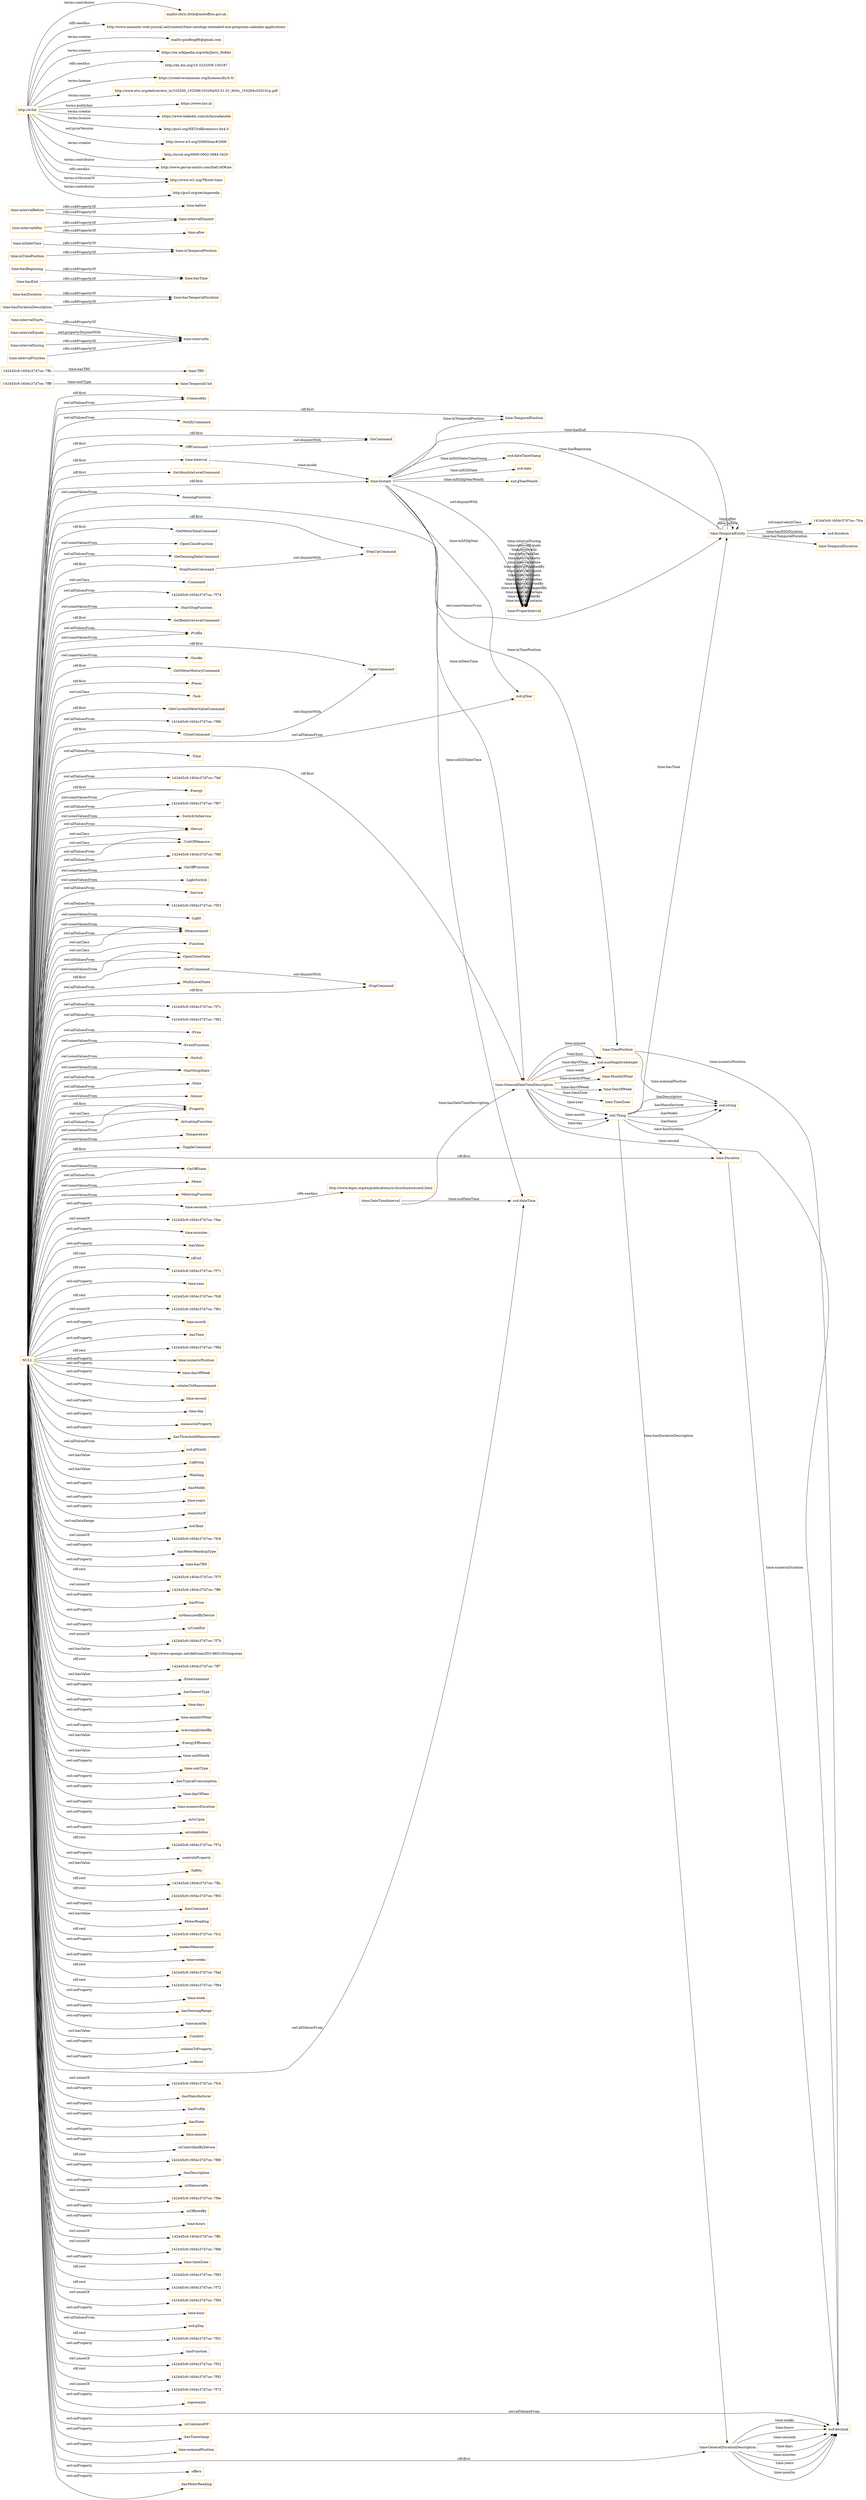 digraph ar2dtool_diagram { 
rankdir=LR;
size="1501"
node [shape = rectangle, color="orange"]; ":Commodity" "time:Duration" ":NotifyCommand" ":OffCommand" ":CloseCommand" "time:TemporalDuration" ":OnCommand" ":SetAbsoluteLevelCommand" "time:Instant" ":SensingFunction" "time:MonthOfYear" "time:GeneralDurationDescription" "time:DayOfWeek" ":StepDownCommand" "time:ProperInterval" "time:TimePosition" ":GetMeterDataCommand" ":OpenCloseFunction" "142445c9:1604c37d7ce:-7fca" ":GetSensingDataCommand" "time:TemporalPosition" ":Command" "142445c9:1604c37d7ce:-7f74" ":StartStopFunction" ":SetRelativeLevelCommand" ":Profile" ":StopCommand" ":Smoke" ":GetMeterHistoryCommand" ":Power" ":Task" ":GetCurrentMeterValueCommand" "142445c9:1604c37d7ce:-7f96" "time:GeneralDateTimeDescription" ":StepUpCommand" ":Time" ":StartCommand" "142445c9:1604c37d7ce:-7faf" ":Energy" "142445c9:1604c37d7ce:-7f67" "142445c9:1604c37d7ce:-7ff9" ":SwitchOnService" ":Device" ":UnitOfMeasure" "time:TRS" "time:TemporalUnit" "142445c9:1604c37d7ce:-7f6f" ":OnOffFunction" ":LightSwitch" ":Service" "142445c9:1604c37d7ce:-7f53" ":Light" ":Measurement" "time:DateTimeInterval" ":Function" ":OpenCloseState" "time:Interval" ":MultiLevelState" "time:TemporalEntity" "142445c9:1604c37d7ce:-7f7c" "142445c9:1604c37d7ce:-7f82" ":Price" ":EventFunction" ":Switch" ":StartStopState" ":State" "time:TimeZone" "xsd:dateTimeStamp" ":Sensor" ":Property" ":ActuatingFunction" ":Temperature" ":ToggleCommand" ":OpenCommand" ":OnOffState" ":Meter" ":MeteringFunction" "142445c9:1604c37d7ce:-7ffc" ; /*classes style*/
	"time:Instant" -> "time:ProperInterval" [ label = "owl:disjointWith" ];
	"time:intervalStarts" -> "time:intervalIn" [ label = "rdfs:subPropertyOf" ];
	":StartCommand" -> ":StopCommand" [ label = "owl:disjointWith" ];
	":OffCommand" -> ":OnCommand" [ label = "owl:disjointWith" ];
	"time:hasDuration" -> "time:hasTemporalDuration" [ label = "rdfs:subPropertyOf" ];
	"time:hasBeginning" -> "time:hasTime" [ label = "rdfs:subPropertyOf" ];
	"time:intervalEquals" -> "time:intervalIn" [ label = "owl:propertyDisjointWith" ];
	"time:seconds" -> "http://www.bipm.org/en/publications/si-brochure/second.html" [ label = "rdfs:seeAlso" ];
	"time:intervalDuring" -> "time:intervalIn" [ label = "rdfs:subPropertyOf" ];
	":CloseCommand" -> ":OpenCommand" [ label = "owl:disjointWith" ];
	"time:inDateTime" -> "time:inTemporalPosition" [ label = "rdfs:subPropertyOf" ];
	"time:intervalFinishes" -> "time:intervalIn" [ label = "rdfs:subPropertyOf" ];
	"NULL" -> ":State" [ label = "owl:allValuesFrom" ];
	"NULL" -> "142445c9:1604c37d7ce:-7fae" [ label = "owl:unionOf" ];
	"NULL" -> "time:minutes" [ label = "owl:onProperty" ];
	"NULL" -> ":MultiLevelState" [ label = "owl:allValuesFrom" ];
	"NULL" -> ":GetCurrentMeterValueCommand" [ label = "rdf:first" ];
	"NULL" -> ":OpenCloseState" [ label = "owl:allValuesFrom" ];
	"NULL" -> ":Switch" [ label = "owl:someValuesFrom" ];
	"NULL" -> ":hasValue" [ label = "owl:onProperty" ];
	"NULL" -> "rdf:nil" [ label = "rdf:rest" ];
	"NULL" -> "142445c9:1604c37d7ce:-7f71" [ label = "rdf:rest" ];
	"NULL" -> "time:year" [ label = "owl:onProperty" ];
	"NULL" -> "time:GeneralDateTimeDescription" [ label = "rdf:first" ];
	"NULL" -> "142445c9:1604c37d7ce:-7f53" [ label = "owl:allValuesFrom" ];
	"NULL" -> "142445c9:1604c37d7ce:-7fc8" [ label = "rdf:rest" ];
	"NULL" -> "142445c9:1604c37d7ce:-7f81" [ label = "owl:unionOf" ];
	"NULL" -> "time:month" [ label = "owl:onProperty" ];
	"NULL" -> ":hasTime" [ label = "owl:onProperty" ];
	"NULL" -> "142445c9:1604c37d7ce:-7f6d" [ label = "rdf:rest" ];
	"NULL" -> "time:numericPosition" [ label = "owl:onProperty" ];
	"NULL" -> "time:dayOfWeek" [ label = "owl:onProperty" ];
	"NULL" -> ":relatesToMeasurement" [ label = "owl:onProperty" ];
	"NULL" -> "time:second" [ label = "owl:onProperty" ];
	"NULL" -> "time:day" [ label = "owl:onProperty" ];
	"NULL" -> "142445c9:1604c37d7ce:-7f67" [ label = "owl:allValuesFrom" ];
	"NULL" -> ":measuresProperty" [ label = "owl:onProperty" ];
	"NULL" -> ":Commodity" [ label = "rdf:first" ];
	"NULL" -> ":hasThresholdMeasurement" [ label = "owl:onProperty" ];
	"NULL" -> ":OnOffFunction" [ label = "owl:someValuesFrom" ];
	"NULL" -> "xsd:gMonth" [ label = "owl:allValuesFrom" ];
	"NULL" -> ":Lighting" [ label = "owl:hasValue" ];
	"NULL" -> ":Washing" [ label = "owl:hasValue" ];
	"NULL" -> ":StartCommand" [ label = "rdf:first" ];
	"NULL" -> ":hasModel" [ label = "owl:onProperty" ];
	"NULL" -> "time:years" [ label = "owl:onProperty" ];
	"NULL" -> ":consistsOf" [ label = "owl:onProperty" ];
	"NULL" -> "xsd:float" [ label = "owl:onDataRange" ];
	"NULL" -> "142445c9:1604c37d7ce:-7fc9" [ label = "owl:unionOf" ];
	"NULL" -> ":Device" [ label = "owl:allValuesFrom" ];
	"NULL" -> ":SetAbsoluteLevelCommand" [ label = "rdf:first" ];
	"NULL" -> ":hasMeterReadingType" [ label = "owl:onProperty" ];
	"NULL" -> ":GetMeterHistoryCommand" [ label = "rdf:first" ];
	"NULL" -> "time:hasTRS" [ label = "owl:onProperty" ];
	"NULL" -> "142445c9:1604c37d7ce:-7f7f" [ label = "rdf:rest" ];
	"NULL" -> "142445c9:1604c37d7ce:-7ff8" [ label = "owl:unionOf" ];
	"NULL" -> ":Property" [ label = "rdf:first" ];
	"NULL" -> ":hasPrice" [ label = "owl:onProperty" ];
	"NULL" -> ":isMeasuredByDevice" [ label = "owl:onProperty" ];
	"NULL" -> ":isUsedFor" [ label = "owl:onProperty" ];
	"NULL" -> ":UnitOfMeasure" [ label = "owl:onClass" ];
	"NULL" -> ":GetSensingDataCommand" [ label = "owl:allValuesFrom" ];
	"NULL" -> "142445c9:1604c37d7ce:-7f7b" [ label = "owl:unionOf" ];
	"NULL" -> "http://www.opengis.net/def/uom/ISO-8601/0/Gregorian" [ label = "owl:hasValue" ];
	"NULL" -> "142445c9:1604c37d7ce:-7ff7" [ label = "rdf:rest" ];
	"NULL" -> ":Entertainment" [ label = "owl:hasValue" ];
	"NULL" -> ":Function" [ label = "owl:onClass" ];
	"NULL" -> ":Device" [ label = "owl:onClass" ];
	"NULL" -> ":hasSensorType" [ label = "owl:onProperty" ];
	"NULL" -> ":Task" [ label = "owl:onClass" ];
	"NULL" -> "time:days" [ label = "owl:onProperty" ];
	"NULL" -> "time:monthOfYear" [ label = "owl:onProperty" ];
	"NULL" -> ":SetRelativeLevelCommand" [ label = "rdf:first" ];
	"NULL" -> ":isAccomplishedBy" [ label = "owl:onProperty" ];
	"NULL" -> ":EnergyEfficiency" [ label = "owl:hasValue" ];
	"NULL" -> "time:unitMonth" [ label = "owl:hasValue" ];
	"NULL" -> ":SwitchOnService" [ label = "owl:someValuesFrom" ];
	"NULL" -> "time:unitType" [ label = "owl:onProperty" ];
	"NULL" -> ":hasTypicalConsumption" [ label = "owl:onProperty" ];
	"NULL" -> ":Service" [ label = "owl:allValuesFrom" ];
	"NULL" -> ":StartStopState" [ label = "owl:someValuesFrom" ];
	"NULL" -> "time:dayOfYear" [ label = "owl:onProperty" ];
	"NULL" -> "time:numericDuration" [ label = "owl:onProperty" ];
	"NULL" -> ":actsUpon" [ label = "owl:onProperty" ];
	"NULL" -> ":Measurement" [ label = "owl:allValuesFrom" ];
	"NULL" -> ":Command" [ label = "owl:onClass" ];
	"NULL" -> ":ActuatingFunction" [ label = "owl:someValuesFrom" ];
	"NULL" -> ":accomplishes" [ label = "owl:onProperty" ];
	"NULL" -> ":CloseCommand" [ label = "rdf:first" ];
	"NULL" -> "142445c9:1604c37d7ce:-7f7a" [ label = "rdf:rest" ];
	"NULL" -> ":controlsProperty" [ label = "owl:onProperty" ];
	"NULL" -> ":Safety" [ label = "owl:hasValue" ];
	"NULL" -> ":Meter" [ label = "owl:someValuesFrom" ];
	"NULL" -> "142445c9:1604c37d7ce:-7ffa" [ label = "rdf:rest" ];
	"NULL" -> "142445c9:1604c37d7ce:-7f65" [ label = "rdf:rest" ];
	"NULL" -> ":hasCommand" [ label = "owl:onProperty" ];
	"NULL" -> ":StepDownCommand" [ label = "rdf:first" ];
	"NULL" -> "142445c9:1604c37d7ce:-7f7c" [ label = "owl:allValuesFrom" ];
	"NULL" -> ":MeterReading" [ label = "owl:hasValue" ];
	"NULL" -> "142445c9:1604c37d7ce:-7fc2" [ label = "rdf:rest" ];
	"NULL" -> ":makesMeasurement" [ label = "owl:onProperty" ];
	"NULL" -> ":NotifyCommand" [ label = "owl:allValuesFrom" ];
	"NULL" -> "time:TemporalEntity" [ label = "owl:someValuesFrom" ];
	"NULL" -> ":Commodity" [ label = "owl:allValuesFrom" ];
	"NULL" -> ":ToggleCommand" [ label = "rdf:first" ];
	"NULL" -> ":StopCommand" [ label = "rdf:first" ];
	"NULL" -> "time:weeks" [ label = "owl:onProperty" ];
	"NULL" -> "142445c9:1604c37d7ce:-7fad" [ label = "rdf:rest" ];
	"NULL" -> ":LightSwitch" [ label = "owl:someValuesFrom" ];
	"NULL" -> ":OpenCommand" [ label = "rdf:first" ];
	"NULL" -> ":StepUpCommand" [ label = "rdf:first" ];
	"NULL" -> ":OffCommand" [ label = "rdf:first" ];
	"NULL" -> "time:GeneralDurationDescription" [ label = "rdf:first" ];
	"NULL" -> ":Profile" [ label = "owl:someValuesFrom" ];
	"NULL" -> "142445c9:1604c37d7ce:-7f94" [ label = "rdf:rest" ];
	"NULL" -> "time:Duration" [ label = "rdf:first" ];
	"NULL" -> "time:week" [ label = "owl:onProperty" ];
	"NULL" -> ":hasSensingRange" [ label = "owl:onProperty" ];
	"NULL" -> ":Measurement" [ label = "owl:onClass" ];
	"NULL" -> "time:months" [ label = "owl:onProperty" ];
	"NULL" -> ":Property" [ label = "owl:onClass" ];
	"NULL" -> "time:Interval" [ label = "rdf:first" ];
	"NULL" -> ":Comfort" [ label = "owl:hasValue" ];
	"NULL" -> ":relatesToProperty" [ label = "owl:onProperty" ];
	"NULL" -> "142445c9:1604c37d7ce:-7f74" [ label = "owl:allValuesFrom" ];
	"NULL" -> ":Property" [ label = "owl:allValuesFrom" ];
	"NULL" -> ":Light" [ label = "owl:someValuesFrom" ];
	"NULL" -> "142445c9:1604c37d7ce:-7f6f" [ label = "owl:allValuesFrom" ];
	"NULL" -> "time:seconds" [ label = "owl:onProperty" ];
	"NULL" -> ":Sensor" [ label = "owl:someValuesFrom" ];
	"NULL" -> ":isAbout" [ label = "owl:onProperty" ];
	"NULL" -> "xsd:dateTime" [ label = "owl:allValuesFrom" ];
	"NULL" -> "142445c9:1604c37d7ce:-7fc4" [ label = "owl:unionOf" ];
	"NULL" -> ":hasManufacturer" [ label = "owl:onProperty" ];
	"NULL" -> ":StartStopState" [ label = "owl:allValuesFrom" ];
	"NULL" -> ":hasProfile" [ label = "owl:onProperty" ];
	"NULL" -> ":hasState" [ label = "owl:onProperty" ];
	"NULL" -> ":Temperature" [ label = "owl:someValuesFrom" ];
	"NULL" -> "time:minute" [ label = "owl:onProperty" ];
	"NULL" -> ":isControlledByDevice" [ label = "owl:onProperty" ];
	"NULL" -> "142445c9:1604c37d7ce:-7f80" [ label = "rdf:rest" ];
	"NULL" -> ":hasDescription" [ label = "owl:onProperty" ];
	"NULL" -> ":isMeasuredIn" [ label = "owl:onProperty" ];
	"NULL" -> "142445c9:1604c37d7ce:-7f6e" [ label = "owl:unionOf" ];
	"NULL" -> "time:TemporalPosition" [ label = "rdf:first" ];
	"NULL" -> ":Energy" [ label = "rdf:first" ];
	"NULL" -> ":isOfferedBy" [ label = "owl:onProperty" ];
	"NULL" -> ":Time" [ label = "owl:allValuesFrom" ];
	"NULL" -> "142445c9:1604c37d7ce:-7f82" [ label = "owl:allValuesFrom" ];
	"NULL" -> ":GetMeterDataCommand" [ label = "rdf:first" ];
	"NULL" -> ":Power" [ label = "rdf:first" ];
	"NULL" -> ":OnCommand" [ label = "rdf:first" ];
	"NULL" -> "time:hours" [ label = "owl:onProperty" ];
	"NULL" -> "142445c9:1604c37d7ce:-7ffb" [ label = "owl:unionOf" ];
	"NULL" -> "142445c9:1604c37d7ce:-7f66" [ label = "owl:unionOf" ];
	"NULL" -> ":OpenCloseFunction" [ label = "owl:someValuesFrom" ];
	"NULL" -> "time:timeZone" [ label = "owl:onProperty" ];
	"NULL" -> "142445c9:1604c37d7ce:-7f93" [ label = "rdf:rest" ];
	"NULL" -> ":Measurement" [ label = "owl:someValuesFrom" ];
	"NULL" -> ":Energy" [ label = "owl:someValuesFrom" ];
	"NULL" -> "142445c9:1604c37d7ce:-7f72" [ label = "rdf:rest" ];
	"NULL" -> "142445c9:1604c37d7ce:-7f95" [ label = "owl:unionOf" ];
	"NULL" -> "time:hour" [ label = "owl:onProperty" ];
	"NULL" -> "xsd:gDay" [ label = "owl:allValuesFrom" ];
	"NULL" -> "142445c9:1604c37d7ce:-7f51" [ label = "rdf:rest" ];
	"NULL" -> ":UnitOfMeasure" [ label = "owl:allValuesFrom" ];
	"NULL" -> ":hasFunction" [ label = "owl:onProperty" ];
	"NULL" -> "142445c9:1604c37d7ce:-7f52" [ label = "owl:unionOf" ];
	"NULL" -> "142445c9:1604c37d7ce:-7f96" [ label = "owl:allValuesFrom" ];
	"NULL" -> "142445c9:1604c37d7ce:-7f92" [ label = "rdf:rest" ];
	"NULL" -> ":SensingFunction" [ label = "owl:someValuesFrom" ];
	"NULL" -> "142445c9:1604c37d7ce:-7f73" [ label = "owl:unionOf" ];
	"NULL" -> ":represents" [ label = "owl:onProperty" ];
	"NULL" -> "xsd:decimal" [ label = "owl:allValuesFrom" ];
	"NULL" -> ":Profile" [ label = "owl:allValuesFrom" ];
	"NULL" -> "142445c9:1604c37d7ce:-7faf" [ label = "owl:allValuesFrom" ];
	"NULL" -> ":isCommandOf" [ label = "owl:onProperty" ];
	"NULL" -> ":StartStopFunction" [ label = "owl:someValuesFrom" ];
	"NULL" -> ":hasTimestamp" [ label = "owl:onProperty" ];
	"NULL" -> ":OnOffState" [ label = "owl:allValuesFrom" ];
	"NULL" -> "time:nominalPosition" [ label = "owl:onProperty" ];
	"NULL" -> ":MeteringFunction" [ label = "owl:someValuesFrom" ];
	"NULL" -> ":EventFunction" [ label = "owl:someValuesFrom" ];
	"NULL" -> ":Price" [ label = "owl:allValuesFrom" ];
	"NULL" -> "xsd:gYear" [ label = "owl:allValuesFrom" ];
	"NULL" -> ":OpenCloseState" [ label = "owl:someValuesFrom" ];
	"NULL" -> "time:Instant" [ label = "rdf:first" ];
	"NULL" -> ":Smoke" [ label = "owl:someValuesFrom" ];
	"NULL" -> ":offers" [ label = "owl:onProperty" ];
	"NULL" -> ":OnOffState" [ label = "owl:someValuesFrom" ];
	"NULL" -> ":hasMeterReading" [ label = "owl:onProperty" ];
	":StepDownCommand" -> ":StepUpCommand" [ label = "owl:disjointWith" ];
	"time:intervalBefore" -> "time:intervalDisjoint" [ label = "rdfs:subPropertyOf" ];
	"time:intervalBefore" -> "time:before" [ label = "rdfs:subPropertyOf" ];
	"time:TemporalEntity" -> "142445c9:1604c37d7ce:-7fca" [ label = "owl:equivalentClass" ];
	"time:intervalAfter" -> "time:intervalDisjoint" [ label = "rdfs:subPropertyOf" ];
	"time:intervalAfter" -> "time:after" [ label = "rdfs:subPropertyOf" ];
	"time:hasEnd" -> "time:hasTime" [ label = "rdfs:subPropertyOf" ];
	"http://w3id" -> "mailto:chris.little@metoffice.gov.uk" [ label = "terms:contributor" ];
	"http://w3id" -> "http://www.semantic-web-journal.net/content/time-ontology-extended-non-gregorian-calendar-applications" [ label = "rdfs:seeAlso" ];
	"http://w3id" -> "mailto:panfeng66@gmail.com" [ label = "terms:creator" ];
	"http://w3id" -> "https://en.wikipedia.org/wiki/Jerry_Hobbs" [ label = "terms:creator" ];
	"http://w3id" -> "http://dx.doi.org/10.3233/SW-150187" [ label = "rdfs:seeAlso" ];
	"http://w3id" -> "https://creativecommons.org/licenses/by/4.0/" [ label = "terms:license" ];
	"http://w3id" -> "http://www.etsi.org/deliver/etsi_ts/103200_103299/103264/02.01.01_60/ts_103264v020101p.pdf" [ label = "terms:source" ];
	"http://w3id" -> "https://www.tno.nl" [ label = "terms:publisher" ];
	"http://w3id" -> "https://www.linkedin.com/in/lauradaniele" [ label = "terms:creator" ];
	"http://w3id" -> "http://purl.org/NET/rdflicense/cc-by4.0" [ label = "terms:license" ];
	"http://w3id" -> "http://www.w3.org/2006/time#2006" [ label = "owl:priorVersion" ];
	"http://w3id" -> "http://orcid.org/0000-0002-3884-3420" [ label = "terms:creator" ];
	"http://w3id" -> "http://www.garcia-castro.com/foaf.rdf#me" [ label = "terms:contributor" ];
	"http://w3id" -> "http://www.w3.org/TR/owl-time" [ label = "rdfs:seeAlso" ];
	"http://w3id" -> "http://purl.org/net/mpoveda" [ label = "terms:contributor" ];
	"http://w3id" -> "http://www.w3.org/TR/owl-time" [ label = "terms:isVersionOf" ];
	"time:inTimePosition" -> "time:inTemporalPosition" [ label = "rdfs:subPropertyOf" ];
	"time:hasDurationDescription" -> "time:hasTemporalDuration" [ label = "rdfs:subPropertyOf" ];
	"owl:Thing" -> "xsd:string" [ label = ":hasName" ];
	"time:TimePosition" -> "xsd:string" [ label = "time:nominalPosition" ];
	"time:GeneralDateTimeDescription" -> "time:DayOfWeek" [ label = "time:dayOfWeek" ];
	"time:TemporalEntity" -> "time:Instant" [ label = "time:hasEnd" ];
	"time:Instant" -> "xsd:gYear" [ label = "time:inXSDgYear" ];
	"time:ProperInterval" -> "time:ProperInterval" [ label = "time:intervalContains" ];
	"time:TemporalEntity" -> "time:Instant" [ label = "time:hasBeginning" ];
	"time:GeneralDurationDescription" -> "xsd:decimal" [ label = "time:hours" ];
	"142445c9:1604c37d7ce:-7ff9" -> "time:TemporalUnit" [ label = "time:unitType" ];
	"owl:Thing" -> "xsd:string" [ label = ":hasDescription" ];
	"time:GeneralDateTimeDescription" -> "owl:Thing" [ label = "time:year" ];
	"time:ProperInterval" -> "time:ProperInterval" [ label = "time:intervalMetBy" ];
	"time:Instant" -> "xsd:dateTimeStamp" [ label = "time:inXSDDateTimeStamp" ];
	"owl:Thing" -> "time:GeneralDurationDescription" [ label = "time:hasDurationDescription" ];
	"owl:Thing" -> "xsd:string" [ label = ":hasManufacturer" ];
	"time:ProperInterval" -> "time:ProperInterval" [ label = "time:intervalOverlaps" ];
	"time:GeneralDurationDescription" -> "xsd:decimal" [ label = "time:seconds" ];
	"time:Instant" -> "xsd:date" [ label = "time:inXSDDate" ];
	"time:DateTimeInterval" -> "xsd:dateTime" [ label = "time:xsdDateTime" ];
	"time:ProperInterval" -> "time:ProperInterval" [ label = "time:intervalOverlappedBy" ];
	"time:GeneralDateTimeDescription" -> "time:TimeZone" [ label = "time:timeZone" ];
	"time:Instant" -> "time:TemporalPosition" [ label = "time:inTemporalPosition" ];
	"time:GeneralDurationDescription" -> "xsd:decimal" [ label = "time:days" ];
	"owl:Thing" -> "time:TemporalEntity" [ label = "time:hasTime" ];
	"time:ProperInterval" -> "time:ProperInterval" [ label = "time:intervalStartedBy" ];
	"time:Instant" -> "xsd:dateTime" [ label = "time:inXSDDateTime" ];
	"time:Instant" -> "xsd:gYearMonth" [ label = "time:inXSDgYearMonth" ];
	"time:Instant" -> "time:GeneralDateTimeDescription" [ label = "time:inDateTime" ];
	"time:TemporalEntity" -> "xsd:duration" [ label = "time:hasXSDDuration" ];
	"time:GeneralDateTimeDescription" -> "xsd:nonNegativeInteger" [ label = "time:minute" ];
	"time:GeneralDurationDescription" -> "xsd:decimal" [ label = "time:minutes" ];
	"time:GeneralDateTimeDescription" -> "xsd:nonNegativeInteger" [ label = "time:hour" ];
	"time:ProperInterval" -> "time:ProperInterval" [ label = "time:intervalFinishes" ];
	"time:Instant" -> "time:TimePosition" [ label = "time:inTimePosition" ];
	"time:GeneralDurationDescription" -> "xsd:decimal" [ label = "time:years" ];
	"time:ProperInterval" -> "time:ProperInterval" [ label = "time:intervalMeets" ];
	"142445c9:1604c37d7ce:-7ffc" -> "time:TRS" [ label = "time:hasTRS" ];
	"time:GeneralDateTimeDescription" -> "xsd:nonNegativeInteger" [ label = "time:dayOfYear" ];
	"time:GeneralDateTimeDescription" -> "xsd:nonNegativeInteger" [ label = "time:week" ];
	"owl:Thing" -> "time:Duration" [ label = "time:hasDuration" ];
	"time:GeneralDurationDescription" -> "xsd:decimal" [ label = "time:months" ];
	"time:TimePosition" -> "xsd:decimal" [ label = "time:numericPosition" ];
	"time:TemporalEntity" -> "time:TemporalDuration" [ label = "time:hasTemporalDuration" ];
	"time:GeneralDateTimeDescription" -> "owl:Thing" [ label = "time:month" ];
	"time:ProperInterval" -> "time:ProperInterval" [ label = "time:intervalDisjoint" ];
	"time:ProperInterval" -> "time:ProperInterval" [ label = "time:intervalFinishedBy" ];
	"time:TemporalEntity" -> "time:TemporalEntity" [ label = "time:before" ];
	"owl:Thing" -> "xsd:string" [ label = ":hasModel" ];
	"time:ProperInterval" -> "time:ProperInterval" [ label = "time:intervalBefore" ];
	"time:GeneralDateTimeDescription" -> "xsd:decimal" [ label = "time:second" ];
	"time:GeneralDurationDescription" -> "xsd:decimal" [ label = "time:weeks" ];
	"time:TemporalEntity" -> "time:TemporalEntity" [ label = "time:after" ];
	"time:ProperInterval" -> "time:ProperInterval" [ label = "time:intervalStarts" ];
	"time:GeneralDateTimeDescription" -> "time:MonthOfYear" [ label = "time:monthOfYear" ];
	"time:ProperInterval" -> "time:ProperInterval" [ label = "time:intervalAfter" ];
	"time:Interval" -> "time:Instant" [ label = "time:inside" ];
	"time:GeneralDateTimeDescription" -> "owl:Thing" [ label = "time:day" ];
	"time:DateTimeInterval" -> "time:GeneralDateTimeDescription" [ label = "time:hasDateTimeDescription" ];
	"time:ProperInterval" -> "time:ProperInterval" [ label = "time:intervalIn" ];
	"time:Duration" -> "xsd:decimal" [ label = "time:numericDuration" ];
	"time:ProperInterval" -> "time:ProperInterval" [ label = "time:intervalEquals" ];
	"time:ProperInterval" -> "time:ProperInterval" [ label = "time:intervalDuring" ];

}
